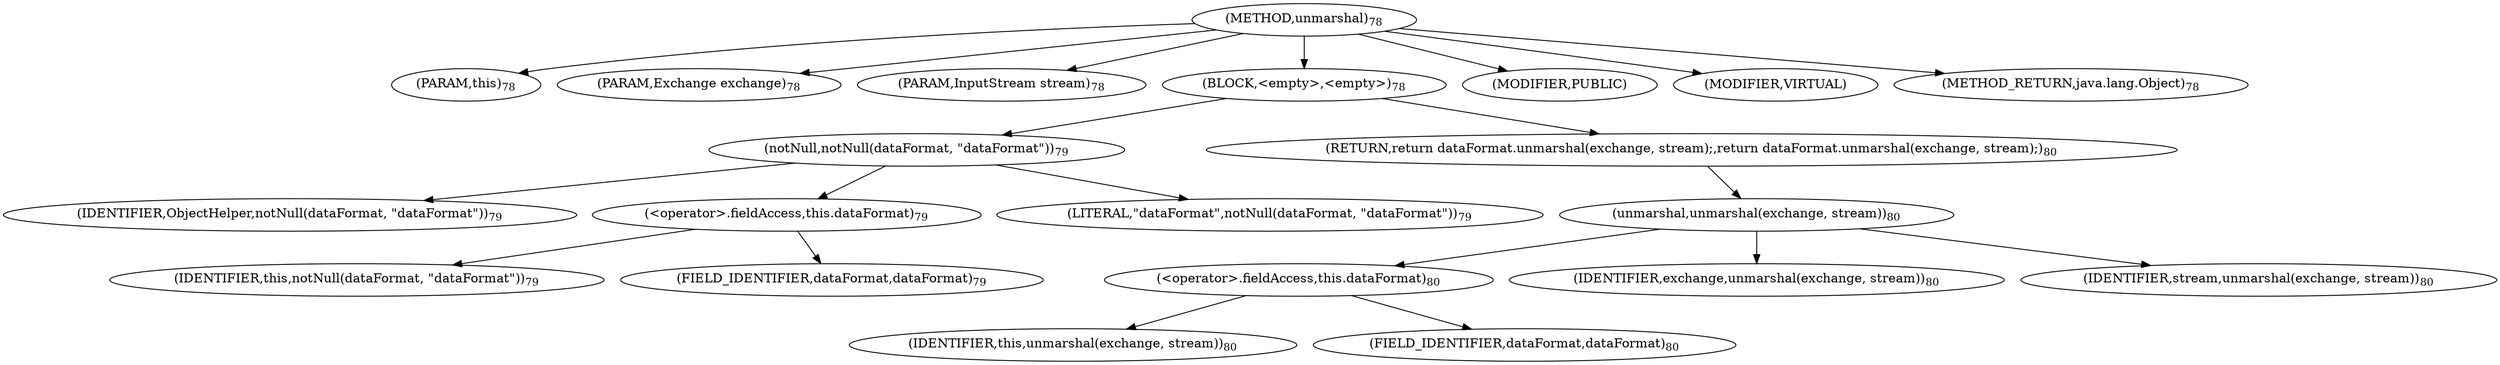 digraph "unmarshal" {  
"119" [label = <(METHOD,unmarshal)<SUB>78</SUB>> ]
"120" [label = <(PARAM,this)<SUB>78</SUB>> ]
"121" [label = <(PARAM,Exchange exchange)<SUB>78</SUB>> ]
"122" [label = <(PARAM,InputStream stream)<SUB>78</SUB>> ]
"123" [label = <(BLOCK,&lt;empty&gt;,&lt;empty&gt;)<SUB>78</SUB>> ]
"124" [label = <(notNull,notNull(dataFormat, &quot;dataFormat&quot;))<SUB>79</SUB>> ]
"125" [label = <(IDENTIFIER,ObjectHelper,notNull(dataFormat, &quot;dataFormat&quot;))<SUB>79</SUB>> ]
"126" [label = <(&lt;operator&gt;.fieldAccess,this.dataFormat)<SUB>79</SUB>> ]
"127" [label = <(IDENTIFIER,this,notNull(dataFormat, &quot;dataFormat&quot;))<SUB>79</SUB>> ]
"128" [label = <(FIELD_IDENTIFIER,dataFormat,dataFormat)<SUB>79</SUB>> ]
"129" [label = <(LITERAL,&quot;dataFormat&quot;,notNull(dataFormat, &quot;dataFormat&quot;))<SUB>79</SUB>> ]
"130" [label = <(RETURN,return dataFormat.unmarshal(exchange, stream);,return dataFormat.unmarshal(exchange, stream);)<SUB>80</SUB>> ]
"131" [label = <(unmarshal,unmarshal(exchange, stream))<SUB>80</SUB>> ]
"132" [label = <(&lt;operator&gt;.fieldAccess,this.dataFormat)<SUB>80</SUB>> ]
"133" [label = <(IDENTIFIER,this,unmarshal(exchange, stream))<SUB>80</SUB>> ]
"134" [label = <(FIELD_IDENTIFIER,dataFormat,dataFormat)<SUB>80</SUB>> ]
"135" [label = <(IDENTIFIER,exchange,unmarshal(exchange, stream))<SUB>80</SUB>> ]
"136" [label = <(IDENTIFIER,stream,unmarshal(exchange, stream))<SUB>80</SUB>> ]
"137" [label = <(MODIFIER,PUBLIC)> ]
"138" [label = <(MODIFIER,VIRTUAL)> ]
"139" [label = <(METHOD_RETURN,java.lang.Object)<SUB>78</SUB>> ]
  "119" -> "120" 
  "119" -> "121" 
  "119" -> "122" 
  "119" -> "123" 
  "119" -> "137" 
  "119" -> "138" 
  "119" -> "139" 
  "123" -> "124" 
  "123" -> "130" 
  "124" -> "125" 
  "124" -> "126" 
  "124" -> "129" 
  "126" -> "127" 
  "126" -> "128" 
  "130" -> "131" 
  "131" -> "132" 
  "131" -> "135" 
  "131" -> "136" 
  "132" -> "133" 
  "132" -> "134" 
}
